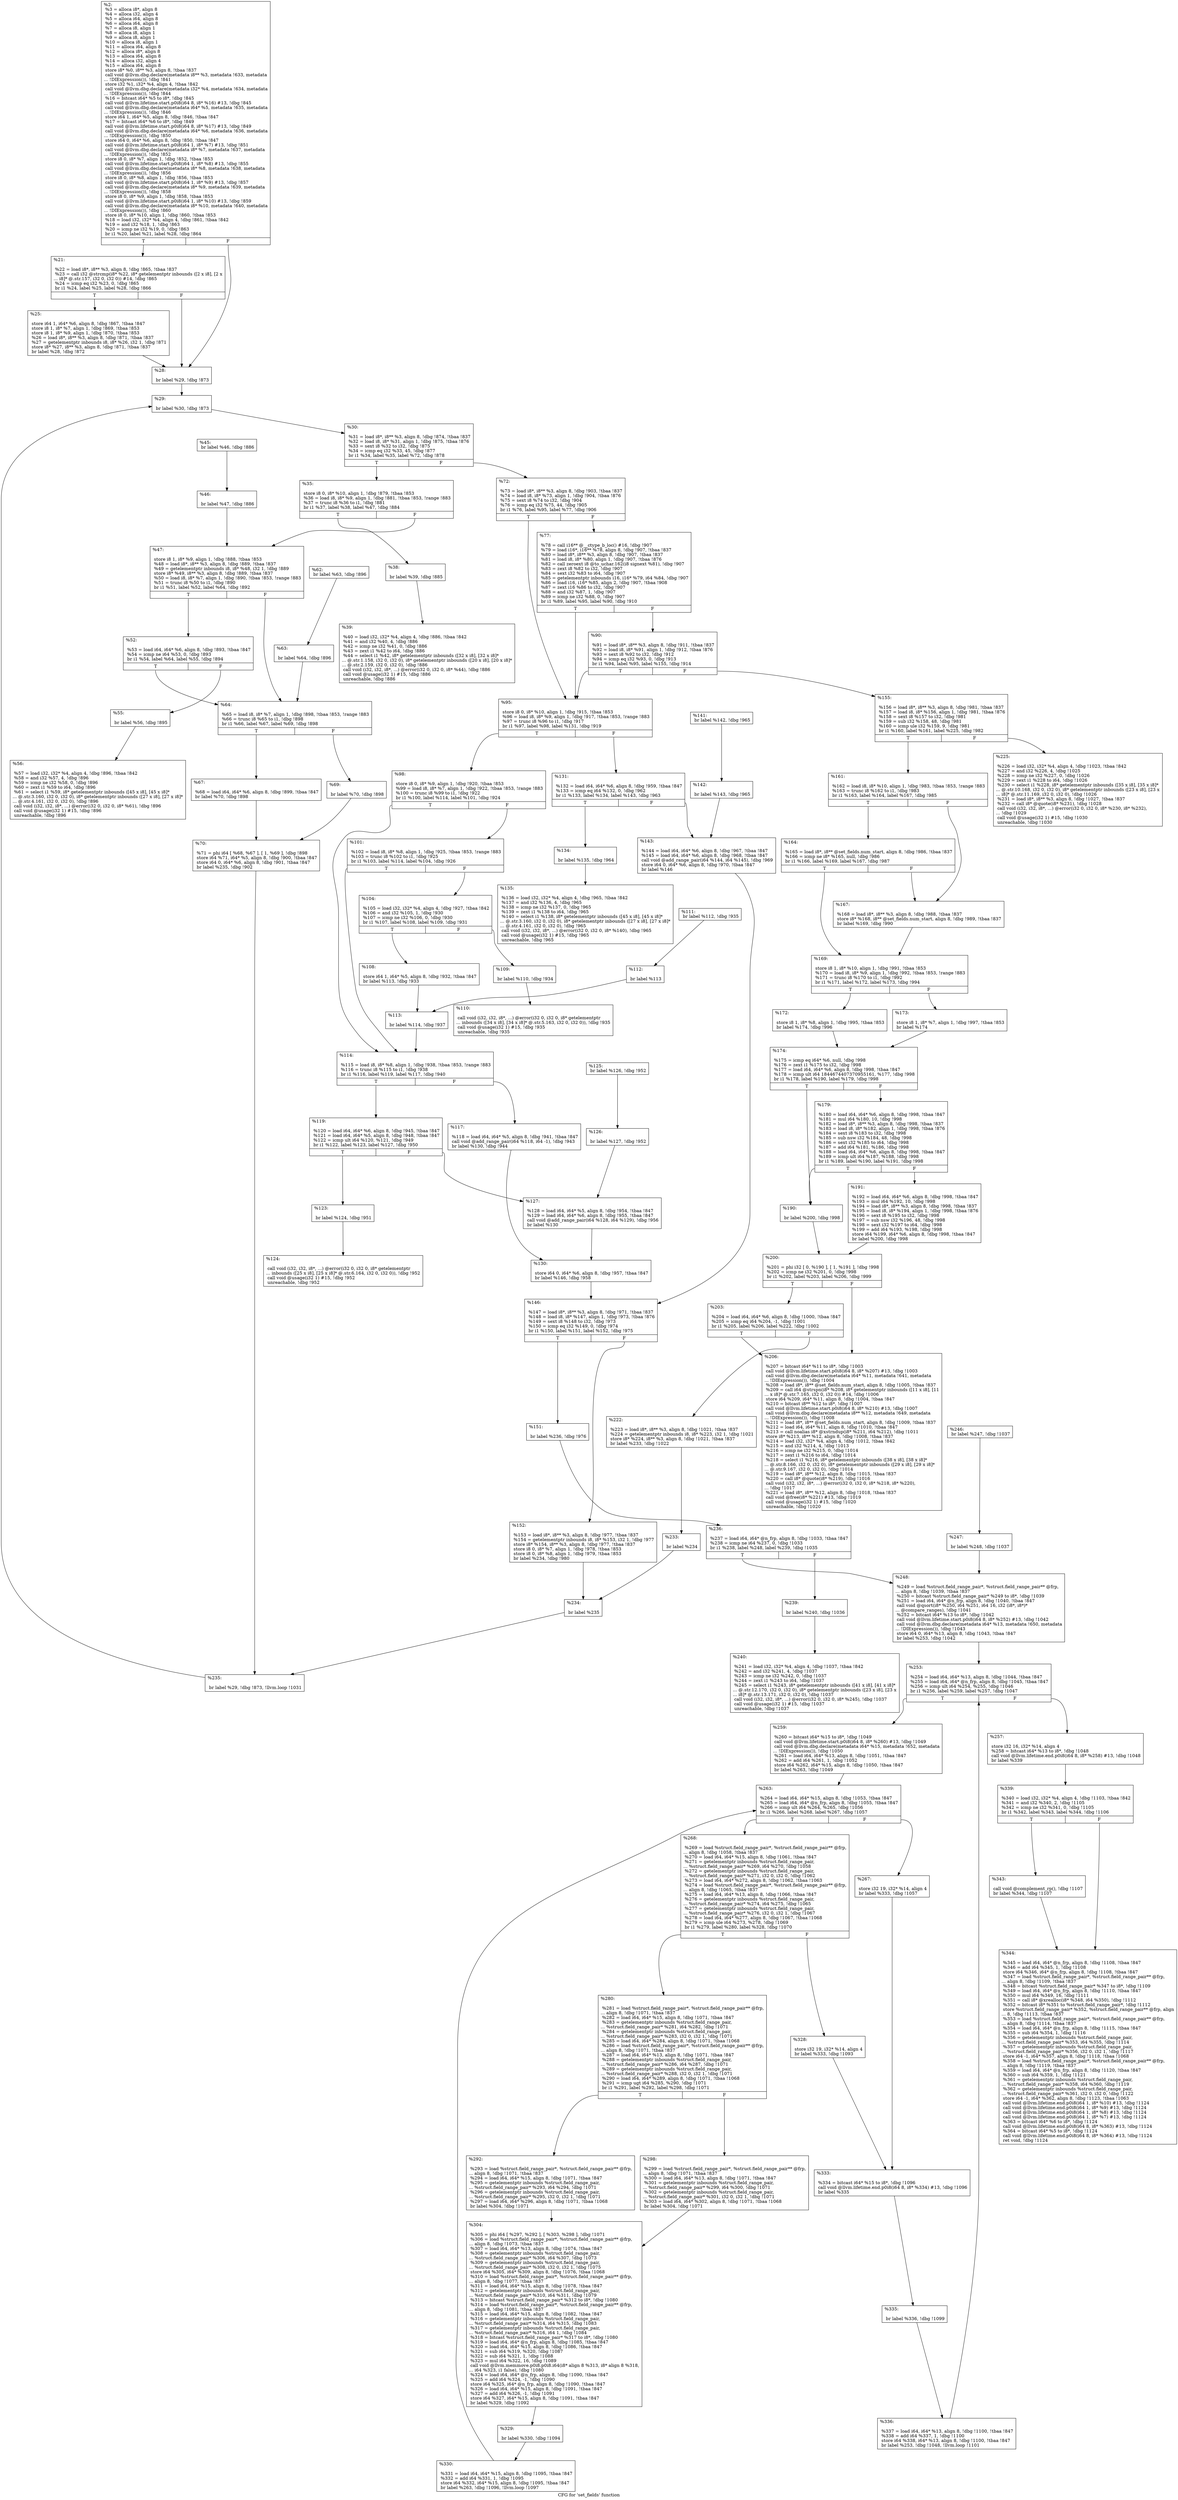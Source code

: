 digraph "CFG for 'set_fields' function" {
	label="CFG for 'set_fields' function";

	Node0xb3e230 [shape=record,label="{%2:\l  %3 = alloca i8*, align 8\l  %4 = alloca i32, align 4\l  %5 = alloca i64, align 8\l  %6 = alloca i64, align 8\l  %7 = alloca i8, align 1\l  %8 = alloca i8, align 1\l  %9 = alloca i8, align 1\l  %10 = alloca i8, align 1\l  %11 = alloca i64, align 8\l  %12 = alloca i8*, align 8\l  %13 = alloca i64, align 8\l  %14 = alloca i32, align 4\l  %15 = alloca i64, align 8\l  store i8* %0, i8** %3, align 8, !tbaa !837\l  call void @llvm.dbg.declare(metadata i8** %3, metadata !633, metadata\l... !DIExpression()), !dbg !841\l  store i32 %1, i32* %4, align 4, !tbaa !842\l  call void @llvm.dbg.declare(metadata i32* %4, metadata !634, metadata\l... !DIExpression()), !dbg !844\l  %16 = bitcast i64* %5 to i8*, !dbg !845\l  call void @llvm.lifetime.start.p0i8(i64 8, i8* %16) #13, !dbg !845\l  call void @llvm.dbg.declare(metadata i64* %5, metadata !635, metadata\l... !DIExpression()), !dbg !846\l  store i64 1, i64* %5, align 8, !dbg !846, !tbaa !847\l  %17 = bitcast i64* %6 to i8*, !dbg !849\l  call void @llvm.lifetime.start.p0i8(i64 8, i8* %17) #13, !dbg !849\l  call void @llvm.dbg.declare(metadata i64* %6, metadata !636, metadata\l... !DIExpression()), !dbg !850\l  store i64 0, i64* %6, align 8, !dbg !850, !tbaa !847\l  call void @llvm.lifetime.start.p0i8(i64 1, i8* %7) #13, !dbg !851\l  call void @llvm.dbg.declare(metadata i8* %7, metadata !637, metadata\l... !DIExpression()), !dbg !852\l  store i8 0, i8* %7, align 1, !dbg !852, !tbaa !853\l  call void @llvm.lifetime.start.p0i8(i64 1, i8* %8) #13, !dbg !855\l  call void @llvm.dbg.declare(metadata i8* %8, metadata !638, metadata\l... !DIExpression()), !dbg !856\l  store i8 0, i8* %8, align 1, !dbg !856, !tbaa !853\l  call void @llvm.lifetime.start.p0i8(i64 1, i8* %9) #13, !dbg !857\l  call void @llvm.dbg.declare(metadata i8* %9, metadata !639, metadata\l... !DIExpression()), !dbg !858\l  store i8 0, i8* %9, align 1, !dbg !858, !tbaa !853\l  call void @llvm.lifetime.start.p0i8(i64 1, i8* %10) #13, !dbg !859\l  call void @llvm.dbg.declare(metadata i8* %10, metadata !640, metadata\l... !DIExpression()), !dbg !860\l  store i8 0, i8* %10, align 1, !dbg !860, !tbaa !853\l  %18 = load i32, i32* %4, align 4, !dbg !861, !tbaa !842\l  %19 = and i32 %18, 1, !dbg !863\l  %20 = icmp ne i32 %19, 0, !dbg !863\l  br i1 %20, label %21, label %28, !dbg !864\l|{<s0>T|<s1>F}}"];
	Node0xb3e230:s0 -> Node0xb3e2e0;
	Node0xb3e230:s1 -> Node0xb3e380;
	Node0xb3e2e0 [shape=record,label="{%21:\l\l  %22 = load i8*, i8** %3, align 8, !dbg !865, !tbaa !837\l  %23 = call i32 @strcmp(i8* %22, i8* getelementptr inbounds ([2 x i8], [2 x\l... i8]* @.str.157, i32 0, i32 0)) #14, !dbg !865\l  %24 = icmp eq i32 %23, 0, !dbg !865\l  br i1 %24, label %25, label %28, !dbg !866\l|{<s0>T|<s1>F}}"];
	Node0xb3e2e0:s0 -> Node0xb3e330;
	Node0xb3e2e0:s1 -> Node0xb3e380;
	Node0xb3e330 [shape=record,label="{%25:\l\l  store i64 1, i64* %6, align 8, !dbg !867, !tbaa !847\l  store i8 1, i8* %7, align 1, !dbg !869, !tbaa !853\l  store i8 1, i8* %9, align 1, !dbg !870, !tbaa !853\l  %26 = load i8*, i8** %3, align 8, !dbg !871, !tbaa !837\l  %27 = getelementptr inbounds i8, i8* %26, i32 1, !dbg !871\l  store i8* %27, i8** %3, align 8, !dbg !871, !tbaa !837\l  br label %28, !dbg !872\l}"];
	Node0xb3e330 -> Node0xb3e380;
	Node0xb3e380 [shape=record,label="{%28:\l\l  br label %29, !dbg !873\l}"];
	Node0xb3e380 -> Node0xb3e3d0;
	Node0xb3e3d0 [shape=record,label="{%29:\l\l  br label %30, !dbg !873\l}"];
	Node0xb3e3d0 -> Node0xb3e420;
	Node0xb3e420 [shape=record,label="{%30:\l\l  %31 = load i8*, i8** %3, align 8, !dbg !874, !tbaa !837\l  %32 = load i8, i8* %31, align 1, !dbg !875, !tbaa !876\l  %33 = sext i8 %32 to i32, !dbg !875\l  %34 = icmp eq i32 %33, 45, !dbg !877\l  br i1 %34, label %35, label %72, !dbg !878\l|{<s0>T|<s1>F}}"];
	Node0xb3e420:s0 -> Node0xb3e470;
	Node0xb3e420:s1 -> Node0xb3e920;
	Node0xb3e470 [shape=record,label="{%35:\l\l  store i8 0, i8* %10, align 1, !dbg !879, !tbaa !853\l  %36 = load i8, i8* %9, align 1, !dbg !881, !tbaa !853, !range !883\l  %37 = trunc i8 %36 to i1, !dbg !881\l  br i1 %37, label %38, label %47, !dbg !884\l|{<s0>T|<s1>F}}"];
	Node0xb3e470:s0 -> Node0xb3e4c0;
	Node0xb3e470:s1 -> Node0xb3e600;
	Node0xb3e4c0 [shape=record,label="{%38:\l\l  br label %39, !dbg !885\l}"];
	Node0xb3e4c0 -> Node0xb3e510;
	Node0xb3e510 [shape=record,label="{%39:\l\l  %40 = load i32, i32* %4, align 4, !dbg !886, !tbaa !842\l  %41 = and i32 %40, 4, !dbg !886\l  %42 = icmp ne i32 %41, 0, !dbg !886\l  %43 = zext i1 %42 to i64, !dbg !886\l  %44 = select i1 %42, i8* getelementptr inbounds ([32 x i8], [32 x i8]*\l... @.str.1.158, i32 0, i32 0), i8* getelementptr inbounds ([20 x i8], [20 x i8]*\l... @.str.2.159, i32 0, i32 0), !dbg !886\l  call void (i32, i32, i8*, ...) @error(i32 0, i32 0, i8* %44), !dbg !886\l  call void @usage(i32 1) #15, !dbg !886\l  unreachable, !dbg !886\l}"];
	Node0xb3e560 [shape=record,label="{%45:                                                  \l  br label %46, !dbg !886\l}"];
	Node0xb3e560 -> Node0xb3e5b0;
	Node0xb3e5b0 [shape=record,label="{%46:\l\l  br label %47, !dbg !886\l}"];
	Node0xb3e5b0 -> Node0xb3e600;
	Node0xb3e600 [shape=record,label="{%47:\l\l  store i8 1, i8* %9, align 1, !dbg !888, !tbaa !853\l  %48 = load i8*, i8** %3, align 8, !dbg !889, !tbaa !837\l  %49 = getelementptr inbounds i8, i8* %48, i32 1, !dbg !889\l  store i8* %49, i8** %3, align 8, !dbg !889, !tbaa !837\l  %50 = load i8, i8* %7, align 1, !dbg !890, !tbaa !853, !range !883\l  %51 = trunc i8 %50 to i1, !dbg !890\l  br i1 %51, label %52, label %64, !dbg !892\l|{<s0>T|<s1>F}}"];
	Node0xb3e600:s0 -> Node0xb3e650;
	Node0xb3e600:s1 -> Node0xb3e7e0;
	Node0xb3e650 [shape=record,label="{%52:\l\l  %53 = load i64, i64* %6, align 8, !dbg !893, !tbaa !847\l  %54 = icmp ne i64 %53, 0, !dbg !893\l  br i1 %54, label %64, label %55, !dbg !894\l|{<s0>T|<s1>F}}"];
	Node0xb3e650:s0 -> Node0xb3e7e0;
	Node0xb3e650:s1 -> Node0xb3e6a0;
	Node0xb3e6a0 [shape=record,label="{%55:\l\l  br label %56, !dbg !895\l}"];
	Node0xb3e6a0 -> Node0xb3e6f0;
	Node0xb3e6f0 [shape=record,label="{%56:\l\l  %57 = load i32, i32* %4, align 4, !dbg !896, !tbaa !842\l  %58 = and i32 %57, 4, !dbg !896\l  %59 = icmp ne i32 %58, 0, !dbg !896\l  %60 = zext i1 %59 to i64, !dbg !896\l  %61 = select i1 %59, i8* getelementptr inbounds ([45 x i8], [45 x i8]*\l... @.str.3.160, i32 0, i32 0), i8* getelementptr inbounds ([27 x i8], [27 x i8]*\l... @.str.4.161, i32 0, i32 0), !dbg !896\l  call void (i32, i32, i8*, ...) @error(i32 0, i32 0, i8* %61), !dbg !896\l  call void @usage(i32 1) #15, !dbg !896\l  unreachable, !dbg !896\l}"];
	Node0xb3e740 [shape=record,label="{%62:                                                  \l  br label %63, !dbg !896\l}"];
	Node0xb3e740 -> Node0xb3e790;
	Node0xb3e790 [shape=record,label="{%63:\l\l  br label %64, !dbg !896\l}"];
	Node0xb3e790 -> Node0xb3e7e0;
	Node0xb3e7e0 [shape=record,label="{%64:\l\l  %65 = load i8, i8* %7, align 1, !dbg !898, !tbaa !853, !range !883\l  %66 = trunc i8 %65 to i1, !dbg !898\l  br i1 %66, label %67, label %69, !dbg !898\l|{<s0>T|<s1>F}}"];
	Node0xb3e7e0:s0 -> Node0xb3e830;
	Node0xb3e7e0:s1 -> Node0xb3e880;
	Node0xb3e830 [shape=record,label="{%67:\l\l  %68 = load i64, i64* %6, align 8, !dbg !899, !tbaa !847\l  br label %70, !dbg !898\l}"];
	Node0xb3e830 -> Node0xb3e8d0;
	Node0xb3e880 [shape=record,label="{%69:\l\l  br label %70, !dbg !898\l}"];
	Node0xb3e880 -> Node0xb3e8d0;
	Node0xb3e8d0 [shape=record,label="{%70:\l\l  %71 = phi i64 [ %68, %67 ], [ 1, %69 ], !dbg !898\l  store i64 %71, i64* %5, align 8, !dbg !900, !tbaa !847\l  store i64 0, i64* %6, align 8, !dbg !901, !tbaa !847\l  br label %235, !dbg !902\l}"];
	Node0xb3e8d0 -> Node0xb3f870;
	Node0xb3e920 [shape=record,label="{%72:\l\l  %73 = load i8*, i8** %3, align 8, !dbg !903, !tbaa !837\l  %74 = load i8, i8* %73, align 1, !dbg !904, !tbaa !876\l  %75 = sext i8 %74 to i32, !dbg !904\l  %76 = icmp eq i32 %75, 44, !dbg !905\l  br i1 %76, label %95, label %77, !dbg !906\l|{<s0>T|<s1>F}}"];
	Node0xb3e920:s0 -> Node0xb3ea10;
	Node0xb3e920:s1 -> Node0xb3e970;
	Node0xb3e970 [shape=record,label="{%77:\l\l  %78 = call i16** @__ctype_b_loc() #16, !dbg !907\l  %79 = load i16*, i16** %78, align 8, !dbg !907, !tbaa !837\l  %80 = load i8*, i8** %3, align 8, !dbg !907, !tbaa !837\l  %81 = load i8, i8* %80, align 1, !dbg !907, !tbaa !876\l  %82 = call zeroext i8 @to_uchar.162(i8 signext %81), !dbg !907\l  %83 = zext i8 %82 to i32, !dbg !907\l  %84 = sext i32 %83 to i64, !dbg !907\l  %85 = getelementptr inbounds i16, i16* %79, i64 %84, !dbg !907\l  %86 = load i16, i16* %85, align 2, !dbg !907, !tbaa !908\l  %87 = zext i16 %86 to i32, !dbg !907\l  %88 = and i32 %87, 1, !dbg !907\l  %89 = icmp ne i32 %88, 0, !dbg !907\l  br i1 %89, label %95, label %90, !dbg !910\l|{<s0>T|<s1>F}}"];
	Node0xb3e970:s0 -> Node0xb3ea10;
	Node0xb3e970:s1 -> Node0xb3e9c0;
	Node0xb3e9c0 [shape=record,label="{%90:\l\l  %91 = load i8*, i8** %3, align 8, !dbg !911, !tbaa !837\l  %92 = load i8, i8* %91, align 1, !dbg !912, !tbaa !876\l  %93 = sext i8 %92 to i32, !dbg !912\l  %94 = icmp eq i32 %93, 0, !dbg !913\l  br i1 %94, label %95, label %155, !dbg !914\l|{<s0>T|<s1>F}}"];
	Node0xb3e9c0:s0 -> Node0xb3ea10;
	Node0xb3e9c0:s1 -> Node0xb3f2d0;
	Node0xb3ea10 [shape=record,label="{%95:\l\l  store i8 0, i8* %10, align 1, !dbg !915, !tbaa !853\l  %96 = load i8, i8* %9, align 1, !dbg !917, !tbaa !853, !range !883\l  %97 = trunc i8 %96 to i1, !dbg !917\l  br i1 %97, label %98, label %131, !dbg !919\l|{<s0>T|<s1>F}}"];
	Node0xb3ea10:s0 -> Node0xb3ea60;
	Node0xb3ea10:s1 -> Node0xb3f000;
	Node0xb3ea60 [shape=record,label="{%98:\l\l  store i8 0, i8* %9, align 1, !dbg !920, !tbaa !853\l  %99 = load i8, i8* %7, align 1, !dbg !922, !tbaa !853, !range !883\l  %100 = trunc i8 %99 to i1, !dbg !922\l  br i1 %100, label %114, label %101, !dbg !924\l|{<s0>T|<s1>F}}"];
	Node0xb3ea60:s0 -> Node0xb3ed30;
	Node0xb3ea60:s1 -> Node0xb3eab0;
	Node0xb3eab0 [shape=record,label="{%101:\l\l  %102 = load i8, i8* %8, align 1, !dbg !925, !tbaa !853, !range !883\l  %103 = trunc i8 %102 to i1, !dbg !925\l  br i1 %103, label %114, label %104, !dbg !926\l|{<s0>T|<s1>F}}"];
	Node0xb3eab0:s0 -> Node0xb3ed30;
	Node0xb3eab0:s1 -> Node0xb3eb00;
	Node0xb3eb00 [shape=record,label="{%104:\l\l  %105 = load i32, i32* %4, align 4, !dbg !927, !tbaa !842\l  %106 = and i32 %105, 1, !dbg !930\l  %107 = icmp ne i32 %106, 0, !dbg !930\l  br i1 %107, label %108, label %109, !dbg !931\l|{<s0>T|<s1>F}}"];
	Node0xb3eb00:s0 -> Node0xb3eb50;
	Node0xb3eb00:s1 -> Node0xb3eba0;
	Node0xb3eb50 [shape=record,label="{%108:\l\l  store i64 1, i64* %5, align 8, !dbg !932, !tbaa !847\l  br label %113, !dbg !933\l}"];
	Node0xb3eb50 -> Node0xb3ece0;
	Node0xb3eba0 [shape=record,label="{%109:\l\l  br label %110, !dbg !934\l}"];
	Node0xb3eba0 -> Node0xb3ebf0;
	Node0xb3ebf0 [shape=record,label="{%110:\l\l  call void (i32, i32, i8*, ...) @error(i32 0, i32 0, i8* getelementptr\l... inbounds ([34 x i8], [34 x i8]* @.str.5.163, i32 0, i32 0)), !dbg !935\l  call void @usage(i32 1) #15, !dbg !935\l  unreachable, !dbg !935\l}"];
	Node0xb3ec40 [shape=record,label="{%111:                                                  \l  br label %112, !dbg !935\l}"];
	Node0xb3ec40 -> Node0xb3ec90;
	Node0xb3ec90 [shape=record,label="{%112:\l\l  br label %113\l}"];
	Node0xb3ec90 -> Node0xb3ece0;
	Node0xb3ece0 [shape=record,label="{%113:\l\l  br label %114, !dbg !937\l}"];
	Node0xb3ece0 -> Node0xb3ed30;
	Node0xb3ed30 [shape=record,label="{%114:\l\l  %115 = load i8, i8* %8, align 1, !dbg !938, !tbaa !853, !range !883\l  %116 = trunc i8 %115 to i1, !dbg !938\l  br i1 %116, label %119, label %117, !dbg !940\l|{<s0>T|<s1>F}}"];
	Node0xb3ed30:s0 -> Node0xb3edd0;
	Node0xb3ed30:s1 -> Node0xb3ed80;
	Node0xb3ed80 [shape=record,label="{%117:\l\l  %118 = load i64, i64* %5, align 8, !dbg !941, !tbaa !847\l  call void @add_range_pair(i64 %118, i64 -1), !dbg !943\l  br label %130, !dbg !944\l}"];
	Node0xb3ed80 -> Node0xb3efb0;
	Node0xb3edd0 [shape=record,label="{%119:\l\l  %120 = load i64, i64* %6, align 8, !dbg !945, !tbaa !847\l  %121 = load i64, i64* %5, align 8, !dbg !948, !tbaa !847\l  %122 = icmp ult i64 %120, %121, !dbg !949\l  br i1 %122, label %123, label %127, !dbg !950\l|{<s0>T|<s1>F}}"];
	Node0xb3edd0:s0 -> Node0xb3ee20;
	Node0xb3edd0:s1 -> Node0xb3ef60;
	Node0xb3ee20 [shape=record,label="{%123:\l\l  br label %124, !dbg !951\l}"];
	Node0xb3ee20 -> Node0xb3ee70;
	Node0xb3ee70 [shape=record,label="{%124:\l\l  call void (i32, i32, i8*, ...) @error(i32 0, i32 0, i8* getelementptr\l... inbounds ([25 x i8], [25 x i8]* @.str.6.164, i32 0, i32 0)), !dbg !952\l  call void @usage(i32 1) #15, !dbg !952\l  unreachable, !dbg !952\l}"];
	Node0xb3eec0 [shape=record,label="{%125:                                                  \l  br label %126, !dbg !952\l}"];
	Node0xb3eec0 -> Node0xb3ef10;
	Node0xb3ef10 [shape=record,label="{%126:\l\l  br label %127, !dbg !952\l}"];
	Node0xb3ef10 -> Node0xb3ef60;
	Node0xb3ef60 [shape=record,label="{%127:\l\l  %128 = load i64, i64* %5, align 8, !dbg !954, !tbaa !847\l  %129 = load i64, i64* %6, align 8, !dbg !955, !tbaa !847\l  call void @add_range_pair(i64 %128, i64 %129), !dbg !956\l  br label %130\l}"];
	Node0xb3ef60 -> Node0xb3efb0;
	Node0xb3efb0 [shape=record,label="{%130:\l\l  store i64 0, i64* %6, align 8, !dbg !957, !tbaa !847\l  br label %146, !dbg !958\l}"];
	Node0xb3efb0 -> Node0xb3f1e0;
	Node0xb3f000 [shape=record,label="{%131:\l\l  %132 = load i64, i64* %6, align 8, !dbg !959, !tbaa !847\l  %133 = icmp eq i64 %132, 0, !dbg !962\l  br i1 %133, label %134, label %143, !dbg !963\l|{<s0>T|<s1>F}}"];
	Node0xb3f000:s0 -> Node0xb3f050;
	Node0xb3f000:s1 -> Node0xb3f190;
	Node0xb3f050 [shape=record,label="{%134:\l\l  br label %135, !dbg !964\l}"];
	Node0xb3f050 -> Node0xb3f0a0;
	Node0xb3f0a0 [shape=record,label="{%135:\l\l  %136 = load i32, i32* %4, align 4, !dbg !965, !tbaa !842\l  %137 = and i32 %136, 4, !dbg !965\l  %138 = icmp ne i32 %137, 0, !dbg !965\l  %139 = zext i1 %138 to i64, !dbg !965\l  %140 = select i1 %138, i8* getelementptr inbounds ([45 x i8], [45 x i8]*\l... @.str.3.160, i32 0, i32 0), i8* getelementptr inbounds ([27 x i8], [27 x i8]*\l... @.str.4.161, i32 0, i32 0), !dbg !965\l  call void (i32, i32, i8*, ...) @error(i32 0, i32 0, i8* %140), !dbg !965\l  call void @usage(i32 1) #15, !dbg !965\l  unreachable, !dbg !965\l}"];
	Node0xb3f0f0 [shape=record,label="{%141:                                                  \l  br label %142, !dbg !965\l}"];
	Node0xb3f0f0 -> Node0xb3f140;
	Node0xb3f140 [shape=record,label="{%142:\l\l  br label %143, !dbg !965\l}"];
	Node0xb3f140 -> Node0xb3f190;
	Node0xb3f190 [shape=record,label="{%143:\l\l  %144 = load i64, i64* %6, align 8, !dbg !967, !tbaa !847\l  %145 = load i64, i64* %6, align 8, !dbg !968, !tbaa !847\l  call void @add_range_pair(i64 %144, i64 %145), !dbg !969\l  store i64 0, i64* %6, align 8, !dbg !970, !tbaa !847\l  br label %146\l}"];
	Node0xb3f190 -> Node0xb3f1e0;
	Node0xb3f1e0 [shape=record,label="{%146:\l\l  %147 = load i8*, i8** %3, align 8, !dbg !971, !tbaa !837\l  %148 = load i8, i8* %147, align 1, !dbg !973, !tbaa !876\l  %149 = sext i8 %148 to i32, !dbg !973\l  %150 = icmp eq i32 %149, 0, !dbg !974\l  br i1 %150, label %151, label %152, !dbg !975\l|{<s0>T|<s1>F}}"];
	Node0xb3f1e0:s0 -> Node0xb3f230;
	Node0xb3f1e0:s1 -> Node0xb3f280;
	Node0xb3f230 [shape=record,label="{%151:\l\l  br label %236, !dbg !976\l}"];
	Node0xb3f230 -> Node0xb3f8c0;
	Node0xb3f280 [shape=record,label="{%152:\l\l  %153 = load i8*, i8** %3, align 8, !dbg !977, !tbaa !837\l  %154 = getelementptr inbounds i8, i8* %153, i32 1, !dbg !977\l  store i8* %154, i8** %3, align 8, !dbg !977, !tbaa !837\l  store i8 0, i8* %7, align 1, !dbg !978, !tbaa !853\l  store i8 0, i8* %8, align 1, !dbg !979, !tbaa !853\l  br label %234, !dbg !980\l}"];
	Node0xb3f280 -> Node0xb3f820;
	Node0xb3f2d0 [shape=record,label="{%155:\l\l  %156 = load i8*, i8** %3, align 8, !dbg !981, !tbaa !837\l  %157 = load i8, i8* %156, align 1, !dbg !981, !tbaa !876\l  %158 = sext i8 %157 to i32, !dbg !981\l  %159 = sub i32 %158, 48, !dbg !981\l  %160 = icmp ule i32 %159, 9, !dbg !981\l  br i1 %160, label %161, label %225, !dbg !982\l|{<s0>T|<s1>F}}"];
	Node0xb3f2d0:s0 -> Node0xb3f320;
	Node0xb3f2d0:s1 -> Node0xb3f780;
	Node0xb3f320 [shape=record,label="{%161:\l\l  %162 = load i8, i8* %10, align 1, !dbg !983, !tbaa !853, !range !883\l  %163 = trunc i8 %162 to i1, !dbg !983\l  br i1 %163, label %164, label %167, !dbg !985\l|{<s0>T|<s1>F}}"];
	Node0xb3f320:s0 -> Node0xb3f370;
	Node0xb3f320:s1 -> Node0xb3f3c0;
	Node0xb3f370 [shape=record,label="{%164:\l\l  %165 = load i8*, i8** @set_fields.num_start, align 8, !dbg !986, !tbaa !837\l  %166 = icmp ne i8* %165, null, !dbg !986\l  br i1 %166, label %169, label %167, !dbg !987\l|{<s0>T|<s1>F}}"];
	Node0xb3f370:s0 -> Node0xb3f410;
	Node0xb3f370:s1 -> Node0xb3f3c0;
	Node0xb3f3c0 [shape=record,label="{%167:\l\l  %168 = load i8*, i8** %3, align 8, !dbg !988, !tbaa !837\l  store i8* %168, i8** @set_fields.num_start, align 8, !dbg !989, !tbaa !837\l  br label %169, !dbg !990\l}"];
	Node0xb3f3c0 -> Node0xb3f410;
	Node0xb3f410 [shape=record,label="{%169:\l\l  store i8 1, i8* %10, align 1, !dbg !991, !tbaa !853\l  %170 = load i8, i8* %9, align 1, !dbg !992, !tbaa !853, !range !883\l  %171 = trunc i8 %170 to i1, !dbg !992\l  br i1 %171, label %172, label %173, !dbg !994\l|{<s0>T|<s1>F}}"];
	Node0xb3f410:s0 -> Node0xb3f460;
	Node0xb3f410:s1 -> Node0xb3f4b0;
	Node0xb3f460 [shape=record,label="{%172:\l\l  store i8 1, i8* %8, align 1, !dbg !995, !tbaa !853\l  br label %174, !dbg !996\l}"];
	Node0xb3f460 -> Node0xb3f500;
	Node0xb3f4b0 [shape=record,label="{%173:\l\l  store i8 1, i8* %7, align 1, !dbg !997, !tbaa !853\l  br label %174\l}"];
	Node0xb3f4b0 -> Node0xb3f500;
	Node0xb3f500 [shape=record,label="{%174:\l\l  %175 = icmp eq i64* %6, null, !dbg !998\l  %176 = zext i1 %175 to i32, !dbg !998\l  %177 = load i64, i64* %6, align 8, !dbg !998, !tbaa !847\l  %178 = icmp ult i64 1844674407370955161, %177, !dbg !998\l  br i1 %178, label %190, label %179, !dbg !998\l|{<s0>T|<s1>F}}"];
	Node0xb3f500:s0 -> Node0xb3f5a0;
	Node0xb3f500:s1 -> Node0xb3f550;
	Node0xb3f550 [shape=record,label="{%179:\l\l  %180 = load i64, i64* %6, align 8, !dbg !998, !tbaa !847\l  %181 = mul i64 %180, 10, !dbg !998\l  %182 = load i8*, i8** %3, align 8, !dbg !998, !tbaa !837\l  %183 = load i8, i8* %182, align 1, !dbg !998, !tbaa !876\l  %184 = sext i8 %183 to i32, !dbg !998\l  %185 = sub nsw i32 %184, 48, !dbg !998\l  %186 = sext i32 %185 to i64, !dbg !998\l  %187 = add i64 %181, %186, !dbg !998\l  %188 = load i64, i64* %6, align 8, !dbg !998, !tbaa !847\l  %189 = icmp ult i64 %187, %188, !dbg !998\l  br i1 %189, label %190, label %191, !dbg !998\l|{<s0>T|<s1>F}}"];
	Node0xb3f550:s0 -> Node0xb3f5a0;
	Node0xb3f550:s1 -> Node0xb3f5f0;
	Node0xb3f5a0 [shape=record,label="{%190:\l\l  br label %200, !dbg !998\l}"];
	Node0xb3f5a0 -> Node0xb3f640;
	Node0xb3f5f0 [shape=record,label="{%191:\l\l  %192 = load i64, i64* %6, align 8, !dbg !998, !tbaa !847\l  %193 = mul i64 %192, 10, !dbg !998\l  %194 = load i8*, i8** %3, align 8, !dbg !998, !tbaa !837\l  %195 = load i8, i8* %194, align 1, !dbg !998, !tbaa !876\l  %196 = sext i8 %195 to i32, !dbg !998\l  %197 = sub nsw i32 %196, 48, !dbg !998\l  %198 = sext i32 %197 to i64, !dbg !998\l  %199 = add i64 %193, %198, !dbg !998\l  store i64 %199, i64* %6, align 8, !dbg !998, !tbaa !847\l  br label %200, !dbg !998\l}"];
	Node0xb3f5f0 -> Node0xb3f640;
	Node0xb3f640 [shape=record,label="{%200:\l\l  %201 = phi i32 [ 0, %190 ], [ 1, %191 ], !dbg !998\l  %202 = icmp ne i32 %201, 0, !dbg !998\l  br i1 %202, label %203, label %206, !dbg !999\l|{<s0>T|<s1>F}}"];
	Node0xb3f640:s0 -> Node0xb3f690;
	Node0xb3f640:s1 -> Node0xb3f6e0;
	Node0xb3f690 [shape=record,label="{%203:\l\l  %204 = load i64, i64* %6, align 8, !dbg !1000, !tbaa !847\l  %205 = icmp eq i64 %204, -1, !dbg !1001\l  br i1 %205, label %206, label %222, !dbg !1002\l|{<s0>T|<s1>F}}"];
	Node0xb3f690:s0 -> Node0xb3f6e0;
	Node0xb3f690:s1 -> Node0xb3f730;
	Node0xb3f6e0 [shape=record,label="{%206:\l\l  %207 = bitcast i64* %11 to i8*, !dbg !1003\l  call void @llvm.lifetime.start.p0i8(i64 8, i8* %207) #13, !dbg !1003\l  call void @llvm.dbg.declare(metadata i64* %11, metadata !641, metadata\l... !DIExpression()), !dbg !1004\l  %208 = load i8*, i8** @set_fields.num_start, align 8, !dbg !1005, !tbaa !837\l  %209 = call i64 @strspn(i8* %208, i8* getelementptr inbounds ([11 x i8], [11\l... x i8]* @.str.7.165, i32 0, i32 0)) #14, !dbg !1006\l  store i64 %209, i64* %11, align 8, !dbg !1004, !tbaa !847\l  %210 = bitcast i8** %12 to i8*, !dbg !1007\l  call void @llvm.lifetime.start.p0i8(i64 8, i8* %210) #13, !dbg !1007\l  call void @llvm.dbg.declare(metadata i8** %12, metadata !649, metadata\l... !DIExpression()), !dbg !1008\l  %211 = load i8*, i8** @set_fields.num_start, align 8, !dbg !1009, !tbaa !837\l  %212 = load i64, i64* %11, align 8, !dbg !1010, !tbaa !847\l  %213 = call noalias i8* @xstrndup(i8* %211, i64 %212), !dbg !1011\l  store i8* %213, i8** %12, align 8, !dbg !1008, !tbaa !837\l  %214 = load i32, i32* %4, align 4, !dbg !1012, !tbaa !842\l  %215 = and i32 %214, 4, !dbg !1013\l  %216 = icmp ne i32 %215, 0, !dbg !1014\l  %217 = zext i1 %216 to i64, !dbg !1014\l  %218 = select i1 %216, i8* getelementptr inbounds ([38 x i8], [38 x i8]*\l... @.str.8.166, i32 0, i32 0), i8* getelementptr inbounds ([29 x i8], [29 x i8]*\l... @.str.9.167, i32 0, i32 0), !dbg !1014\l  %219 = load i8*, i8** %12, align 8, !dbg !1015, !tbaa !837\l  %220 = call i8* @quote(i8* %219), !dbg !1016\l  call void (i32, i32, i8*, ...) @error(i32 0, i32 0, i8* %218, i8* %220),\l... !dbg !1017\l  %221 = load i8*, i8** %12, align 8, !dbg !1018, !tbaa !837\l  call void @free(i8* %221) #13, !dbg !1019\l  call void @usage(i32 1) #15, !dbg !1020\l  unreachable, !dbg !1020\l}"];
	Node0xb3f730 [shape=record,label="{%222:\l\l  %223 = load i8*, i8** %3, align 8, !dbg !1021, !tbaa !837\l  %224 = getelementptr inbounds i8, i8* %223, i32 1, !dbg !1021\l  store i8* %224, i8** %3, align 8, !dbg !1021, !tbaa !837\l  br label %233, !dbg !1022\l}"];
	Node0xb3f730 -> Node0xb3f7d0;
	Node0xb3f780 [shape=record,label="{%225:\l\l  %226 = load i32, i32* %4, align 4, !dbg !1023, !tbaa !842\l  %227 = and i32 %226, 4, !dbg !1025\l  %228 = icmp ne i32 %227, 0, !dbg !1026\l  %229 = zext i1 %228 to i64, !dbg !1026\l  %230 = select i1 %228, i8* getelementptr inbounds ([35 x i8], [35 x i8]*\l... @.str.10.168, i32 0, i32 0), i8* getelementptr inbounds ([23 x i8], [23 x\l... i8]* @.str.11.169, i32 0, i32 0), !dbg !1026\l  %231 = load i8*, i8** %3, align 8, !dbg !1027, !tbaa !837\l  %232 = call i8* @quote(i8* %231), !dbg !1028\l  call void (i32, i32, i8*, ...) @error(i32 0, i32 0, i8* %230, i8* %232),\l... !dbg !1029\l  call void @usage(i32 1) #15, !dbg !1030\l  unreachable, !dbg !1030\l}"];
	Node0xb3f7d0 [shape=record,label="{%233:\l\l  br label %234\l}"];
	Node0xb3f7d0 -> Node0xb3f820;
	Node0xb3f820 [shape=record,label="{%234:\l\l  br label %235\l}"];
	Node0xb3f820 -> Node0xb3f870;
	Node0xb3f870 [shape=record,label="{%235:\l\l  br label %29, !dbg !873, !llvm.loop !1031\l}"];
	Node0xb3f870 -> Node0xb3e3d0;
	Node0xb3f8c0 [shape=record,label="{%236:\l\l  %237 = load i64, i64* @n_frp, align 8, !dbg !1033, !tbaa !847\l  %238 = icmp ne i64 %237, 0, !dbg !1033\l  br i1 %238, label %248, label %239, !dbg !1035\l|{<s0>T|<s1>F}}"];
	Node0xb3f8c0:s0 -> Node0xb3fa50;
	Node0xb3f8c0:s1 -> Node0xb3f910;
	Node0xb3f910 [shape=record,label="{%239:\l\l  br label %240, !dbg !1036\l}"];
	Node0xb3f910 -> Node0xb3f960;
	Node0xb3f960 [shape=record,label="{%240:\l\l  %241 = load i32, i32* %4, align 4, !dbg !1037, !tbaa !842\l  %242 = and i32 %241, 4, !dbg !1037\l  %243 = icmp ne i32 %242, 0, !dbg !1037\l  %244 = zext i1 %243 to i64, !dbg !1037\l  %245 = select i1 %243, i8* getelementptr inbounds ([41 x i8], [41 x i8]*\l... @.str.12.170, i32 0, i32 0), i8* getelementptr inbounds ([23 x i8], [23 x\l... i8]* @.str.13.171, i32 0, i32 0), !dbg !1037\l  call void (i32, i32, i8*, ...) @error(i32 0, i32 0, i8* %245), !dbg !1037\l  call void @usage(i32 1) #15, !dbg !1037\l  unreachable, !dbg !1037\l}"];
	Node0xb3f9b0 [shape=record,label="{%246:                                                  \l  br label %247, !dbg !1037\l}"];
	Node0xb3f9b0 -> Node0xb3fa00;
	Node0xb3fa00 [shape=record,label="{%247:\l\l  br label %248, !dbg !1037\l}"];
	Node0xb3fa00 -> Node0xb3fa50;
	Node0xb3fa50 [shape=record,label="{%248:\l\l  %249 = load %struct.field_range_pair*, %struct.field_range_pair** @frp,\l... align 8, !dbg !1039, !tbaa !837\l  %250 = bitcast %struct.field_range_pair* %249 to i8*, !dbg !1039\l  %251 = load i64, i64* @n_frp, align 8, !dbg !1040, !tbaa !847\l  call void @qsort(i8* %250, i64 %251, i64 16, i32 (i8*, i8*)*\l... @compare_ranges), !dbg !1041\l  %252 = bitcast i64* %13 to i8*, !dbg !1042\l  call void @llvm.lifetime.start.p0i8(i64 8, i8* %252) #13, !dbg !1042\l  call void @llvm.dbg.declare(metadata i64* %13, metadata !650, metadata\l... !DIExpression()), !dbg !1043\l  store i64 0, i64* %13, align 8, !dbg !1043, !tbaa !847\l  br label %253, !dbg !1042\l}"];
	Node0xb3fa50 -> Node0xb3faa0;
	Node0xb3faa0 [shape=record,label="{%253:\l\l  %254 = load i64, i64* %13, align 8, !dbg !1044, !tbaa !847\l  %255 = load i64, i64* @n_frp, align 8, !dbg !1045, !tbaa !847\l  %256 = icmp ult i64 %254, %255, !dbg !1046\l  br i1 %256, label %259, label %257, !dbg !1047\l|{<s0>T|<s1>F}}"];
	Node0xb3faa0:s0 -> Node0xb3fb40;
	Node0xb3faa0:s1 -> Node0xb3faf0;
	Node0xb3faf0 [shape=record,label="{%257:\l\l  store i32 16, i32* %14, align 4\l  %258 = bitcast i64* %13 to i8*, !dbg !1048\l  call void @llvm.lifetime.end.p0i8(i64 8, i8* %258) #13, !dbg !1048\l  br label %339\l}"];
	Node0xb3faf0 -> Node0xb3ffa0;
	Node0xb3fb40 [shape=record,label="{%259:\l\l  %260 = bitcast i64* %15 to i8*, !dbg !1049\l  call void @llvm.lifetime.start.p0i8(i64 8, i8* %260) #13, !dbg !1049\l  call void @llvm.dbg.declare(metadata i64* %15, metadata !652, metadata\l... !DIExpression()), !dbg !1050\l  %261 = load i64, i64* %13, align 8, !dbg !1051, !tbaa !847\l  %262 = add i64 %261, 1, !dbg !1052\l  store i64 %262, i64* %15, align 8, !dbg !1050, !tbaa !847\l  br label %263, !dbg !1049\l}"];
	Node0xb3fb40 -> Node0xb3fb90;
	Node0xb3fb90 [shape=record,label="{%263:\l\l  %264 = load i64, i64* %15, align 8, !dbg !1053, !tbaa !847\l  %265 = load i64, i64* @n_frp, align 8, !dbg !1055, !tbaa !847\l  %266 = icmp ult i64 %264, %265, !dbg !1056\l  br i1 %266, label %268, label %267, !dbg !1057\l|{<s0>T|<s1>F}}"];
	Node0xb3fb90:s0 -> Node0xb3fc30;
	Node0xb3fb90:s1 -> Node0xb3fbe0;
	Node0xb3fbe0 [shape=record,label="{%267:\l\l  store i32 19, i32* %14, align 4\l  br label %333, !dbg !1057\l}"];
	Node0xb3fbe0 -> Node0xb3feb0;
	Node0xb3fc30 [shape=record,label="{%268:\l\l  %269 = load %struct.field_range_pair*, %struct.field_range_pair** @frp,\l... align 8, !dbg !1058, !tbaa !837\l  %270 = load i64, i64* %15, align 8, !dbg !1061, !tbaa !847\l  %271 = getelementptr inbounds %struct.field_range_pair,\l... %struct.field_range_pair* %269, i64 %270, !dbg !1058\l  %272 = getelementptr inbounds %struct.field_range_pair,\l... %struct.field_range_pair* %271, i32 0, i32 0, !dbg !1062\l  %273 = load i64, i64* %272, align 8, !dbg !1062, !tbaa !1063\l  %274 = load %struct.field_range_pair*, %struct.field_range_pair** @frp,\l... align 8, !dbg !1065, !tbaa !837\l  %275 = load i64, i64* %13, align 8, !dbg !1066, !tbaa !847\l  %276 = getelementptr inbounds %struct.field_range_pair,\l... %struct.field_range_pair* %274, i64 %275, !dbg !1065\l  %277 = getelementptr inbounds %struct.field_range_pair,\l... %struct.field_range_pair* %276, i32 0, i32 1, !dbg !1067\l  %278 = load i64, i64* %277, align 8, !dbg !1067, !tbaa !1068\l  %279 = icmp ule i64 %273, %278, !dbg !1069\l  br i1 %279, label %280, label %328, !dbg !1070\l|{<s0>T|<s1>F}}"];
	Node0xb3fc30:s0 -> Node0xb3fc80;
	Node0xb3fc30:s1 -> Node0xb3fdc0;
	Node0xb3fc80 [shape=record,label="{%280:\l\l  %281 = load %struct.field_range_pair*, %struct.field_range_pair** @frp,\l... align 8, !dbg !1071, !tbaa !837\l  %282 = load i64, i64* %15, align 8, !dbg !1071, !tbaa !847\l  %283 = getelementptr inbounds %struct.field_range_pair,\l... %struct.field_range_pair* %281, i64 %282, !dbg !1071\l  %284 = getelementptr inbounds %struct.field_range_pair,\l... %struct.field_range_pair* %283, i32 0, i32 1, !dbg !1071\l  %285 = load i64, i64* %284, align 8, !dbg !1071, !tbaa !1068\l  %286 = load %struct.field_range_pair*, %struct.field_range_pair** @frp,\l... align 8, !dbg !1071, !tbaa !837\l  %287 = load i64, i64* %13, align 8, !dbg !1071, !tbaa !847\l  %288 = getelementptr inbounds %struct.field_range_pair,\l... %struct.field_range_pair* %286, i64 %287, !dbg !1071\l  %289 = getelementptr inbounds %struct.field_range_pair,\l... %struct.field_range_pair* %288, i32 0, i32 1, !dbg !1071\l  %290 = load i64, i64* %289, align 8, !dbg !1071, !tbaa !1068\l  %291 = icmp ugt i64 %285, %290, !dbg !1071\l  br i1 %291, label %292, label %298, !dbg !1071\l|{<s0>T|<s1>F}}"];
	Node0xb3fc80:s0 -> Node0xb3fcd0;
	Node0xb3fc80:s1 -> Node0xb3fd20;
	Node0xb3fcd0 [shape=record,label="{%292:\l\l  %293 = load %struct.field_range_pair*, %struct.field_range_pair** @frp,\l... align 8, !dbg !1071, !tbaa !837\l  %294 = load i64, i64* %15, align 8, !dbg !1071, !tbaa !847\l  %295 = getelementptr inbounds %struct.field_range_pair,\l... %struct.field_range_pair* %293, i64 %294, !dbg !1071\l  %296 = getelementptr inbounds %struct.field_range_pair,\l... %struct.field_range_pair* %295, i32 0, i32 1, !dbg !1071\l  %297 = load i64, i64* %296, align 8, !dbg !1071, !tbaa !1068\l  br label %304, !dbg !1071\l}"];
	Node0xb3fcd0 -> Node0xb3fd70;
	Node0xb3fd20 [shape=record,label="{%298:\l\l  %299 = load %struct.field_range_pair*, %struct.field_range_pair** @frp,\l... align 8, !dbg !1071, !tbaa !837\l  %300 = load i64, i64* %13, align 8, !dbg !1071, !tbaa !847\l  %301 = getelementptr inbounds %struct.field_range_pair,\l... %struct.field_range_pair* %299, i64 %300, !dbg !1071\l  %302 = getelementptr inbounds %struct.field_range_pair,\l... %struct.field_range_pair* %301, i32 0, i32 1, !dbg !1071\l  %303 = load i64, i64* %302, align 8, !dbg !1071, !tbaa !1068\l  br label %304, !dbg !1071\l}"];
	Node0xb3fd20 -> Node0xb3fd70;
	Node0xb3fd70 [shape=record,label="{%304:\l\l  %305 = phi i64 [ %297, %292 ], [ %303, %298 ], !dbg !1071\l  %306 = load %struct.field_range_pair*, %struct.field_range_pair** @frp,\l... align 8, !dbg !1073, !tbaa !837\l  %307 = load i64, i64* %13, align 8, !dbg !1074, !tbaa !847\l  %308 = getelementptr inbounds %struct.field_range_pair,\l... %struct.field_range_pair* %306, i64 %307, !dbg !1073\l  %309 = getelementptr inbounds %struct.field_range_pair,\l... %struct.field_range_pair* %308, i32 0, i32 1, !dbg !1075\l  store i64 %305, i64* %309, align 8, !dbg !1076, !tbaa !1068\l  %310 = load %struct.field_range_pair*, %struct.field_range_pair** @frp,\l... align 8, !dbg !1077, !tbaa !837\l  %311 = load i64, i64* %15, align 8, !dbg !1078, !tbaa !847\l  %312 = getelementptr inbounds %struct.field_range_pair,\l... %struct.field_range_pair* %310, i64 %311, !dbg !1079\l  %313 = bitcast %struct.field_range_pair* %312 to i8*, !dbg !1080\l  %314 = load %struct.field_range_pair*, %struct.field_range_pair** @frp,\l... align 8, !dbg !1081, !tbaa !837\l  %315 = load i64, i64* %15, align 8, !dbg !1082, !tbaa !847\l  %316 = getelementptr inbounds %struct.field_range_pair,\l... %struct.field_range_pair* %314, i64 %315, !dbg !1083\l  %317 = getelementptr inbounds %struct.field_range_pair,\l... %struct.field_range_pair* %316, i64 1, !dbg !1084\l  %318 = bitcast %struct.field_range_pair* %317 to i8*, !dbg !1080\l  %319 = load i64, i64* @n_frp, align 8, !dbg !1085, !tbaa !847\l  %320 = load i64, i64* %15, align 8, !dbg !1086, !tbaa !847\l  %321 = sub i64 %319, %320, !dbg !1087\l  %322 = sub i64 %321, 1, !dbg !1088\l  %323 = mul i64 %322, 16, !dbg !1089\l  call void @llvm.memmove.p0i8.p0i8.i64(i8* align 8 %313, i8* align 8 %318,\l... i64 %323, i1 false), !dbg !1080\l  %324 = load i64, i64* @n_frp, align 8, !dbg !1090, !tbaa !847\l  %325 = add i64 %324, -1, !dbg !1090\l  store i64 %325, i64* @n_frp, align 8, !dbg !1090, !tbaa !847\l  %326 = load i64, i64* %15, align 8, !dbg !1091, !tbaa !847\l  %327 = add i64 %326, -1, !dbg !1091\l  store i64 %327, i64* %15, align 8, !dbg !1091, !tbaa !847\l  br label %329, !dbg !1092\l}"];
	Node0xb3fd70 -> Node0xb3fe10;
	Node0xb3fdc0 [shape=record,label="{%328:\l\l  store i32 19, i32* %14, align 4\l  br label %333, !dbg !1093\l}"];
	Node0xb3fdc0 -> Node0xb3feb0;
	Node0xb3fe10 [shape=record,label="{%329:\l\l  br label %330, !dbg !1094\l}"];
	Node0xb3fe10 -> Node0xb3fe60;
	Node0xb3fe60 [shape=record,label="{%330:\l\l  %331 = load i64, i64* %15, align 8, !dbg !1095, !tbaa !847\l  %332 = add i64 %331, 1, !dbg !1095\l  store i64 %332, i64* %15, align 8, !dbg !1095, !tbaa !847\l  br label %263, !dbg !1096, !llvm.loop !1097\l}"];
	Node0xb3fe60 -> Node0xb3fb90;
	Node0xb3feb0 [shape=record,label="{%333:\l\l  %334 = bitcast i64* %15 to i8*, !dbg !1096\l  call void @llvm.lifetime.end.p0i8(i64 8, i8* %334) #13, !dbg !1096\l  br label %335\l}"];
	Node0xb3feb0 -> Node0xb3ff00;
	Node0xb3ff00 [shape=record,label="{%335:\l\l  br label %336, !dbg !1099\l}"];
	Node0xb3ff00 -> Node0xb3ff50;
	Node0xb3ff50 [shape=record,label="{%336:\l\l  %337 = load i64, i64* %13, align 8, !dbg !1100, !tbaa !847\l  %338 = add i64 %337, 1, !dbg !1100\l  store i64 %338, i64* %13, align 8, !dbg !1100, !tbaa !847\l  br label %253, !dbg !1048, !llvm.loop !1101\l}"];
	Node0xb3ff50 -> Node0xb3faa0;
	Node0xb3ffa0 [shape=record,label="{%339:\l\l  %340 = load i32, i32* %4, align 4, !dbg !1103, !tbaa !842\l  %341 = and i32 %340, 2, !dbg !1105\l  %342 = icmp ne i32 %341, 0, !dbg !1105\l  br i1 %342, label %343, label %344, !dbg !1106\l|{<s0>T|<s1>F}}"];
	Node0xb3ffa0:s0 -> Node0xb3fff0;
	Node0xb3ffa0:s1 -> Node0xb40040;
	Node0xb3fff0 [shape=record,label="{%343:\l\l  call void @complement_rp(), !dbg !1107\l  br label %344, !dbg !1107\l}"];
	Node0xb3fff0 -> Node0xb40040;
	Node0xb40040 [shape=record,label="{%344:\l\l  %345 = load i64, i64* @n_frp, align 8, !dbg !1108, !tbaa !847\l  %346 = add i64 %345, 1, !dbg !1108\l  store i64 %346, i64* @n_frp, align 8, !dbg !1108, !tbaa !847\l  %347 = load %struct.field_range_pair*, %struct.field_range_pair** @frp,\l... align 8, !dbg !1109, !tbaa !837\l  %348 = bitcast %struct.field_range_pair* %347 to i8*, !dbg !1109\l  %349 = load i64, i64* @n_frp, align 8, !dbg !1110, !tbaa !847\l  %350 = mul i64 %349, 16, !dbg !1111\l  %351 = call i8* @xrealloc(i8* %348, i64 %350), !dbg !1112\l  %352 = bitcast i8* %351 to %struct.field_range_pair*, !dbg !1112\l  store %struct.field_range_pair* %352, %struct.field_range_pair** @frp, align\l... 8, !dbg !1113, !tbaa !837\l  %353 = load %struct.field_range_pair*, %struct.field_range_pair** @frp,\l... align 8, !dbg !1114, !tbaa !837\l  %354 = load i64, i64* @n_frp, align 8, !dbg !1115, !tbaa !847\l  %355 = sub i64 %354, 1, !dbg !1116\l  %356 = getelementptr inbounds %struct.field_range_pair,\l... %struct.field_range_pair* %353, i64 %355, !dbg !1114\l  %357 = getelementptr inbounds %struct.field_range_pair,\l... %struct.field_range_pair* %356, i32 0, i32 1, !dbg !1117\l  store i64 -1, i64* %357, align 8, !dbg !1118, !tbaa !1068\l  %358 = load %struct.field_range_pair*, %struct.field_range_pair** @frp,\l... align 8, !dbg !1119, !tbaa !837\l  %359 = load i64, i64* @n_frp, align 8, !dbg !1120, !tbaa !847\l  %360 = sub i64 %359, 1, !dbg !1121\l  %361 = getelementptr inbounds %struct.field_range_pair,\l... %struct.field_range_pair* %358, i64 %360, !dbg !1119\l  %362 = getelementptr inbounds %struct.field_range_pair,\l... %struct.field_range_pair* %361, i32 0, i32 0, !dbg !1122\l  store i64 -1, i64* %362, align 8, !dbg !1123, !tbaa !1063\l  call void @llvm.lifetime.end.p0i8(i64 1, i8* %10) #13, !dbg !1124\l  call void @llvm.lifetime.end.p0i8(i64 1, i8* %9) #13, !dbg !1124\l  call void @llvm.lifetime.end.p0i8(i64 1, i8* %8) #13, !dbg !1124\l  call void @llvm.lifetime.end.p0i8(i64 1, i8* %7) #13, !dbg !1124\l  %363 = bitcast i64* %6 to i8*, !dbg !1124\l  call void @llvm.lifetime.end.p0i8(i64 8, i8* %363) #13, !dbg !1124\l  %364 = bitcast i64* %5 to i8*, !dbg !1124\l  call void @llvm.lifetime.end.p0i8(i64 8, i8* %364) #13, !dbg !1124\l  ret void, !dbg !1124\l}"];
}
